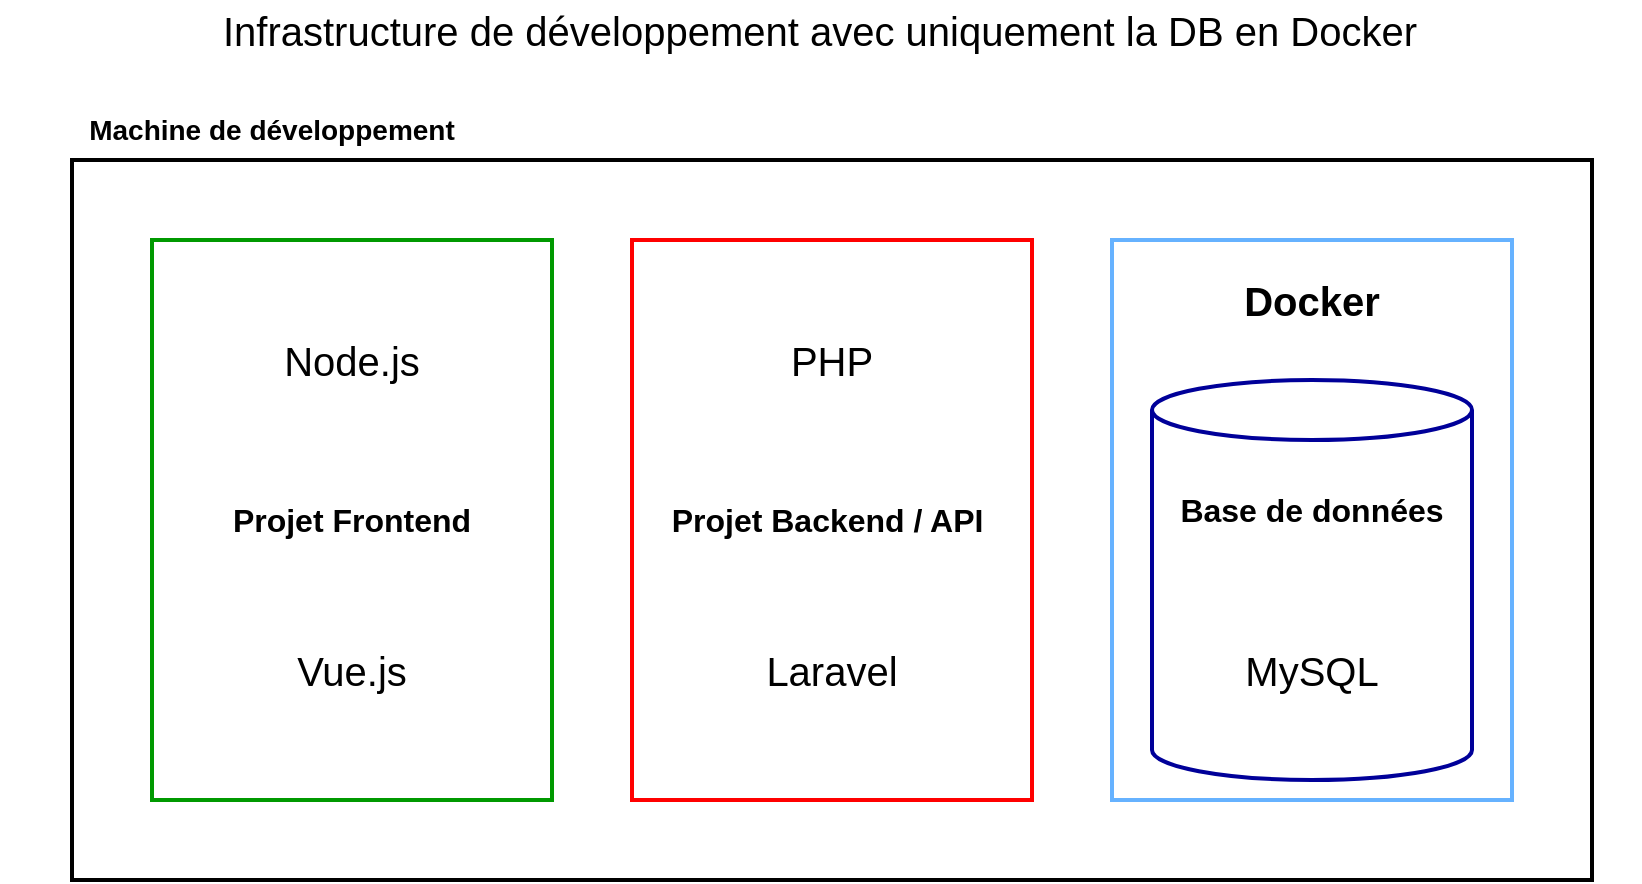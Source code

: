 <mxfile version="17.4.2" type="device"><diagram id="IphXb4ngR9LQ5Onf6Jql" name="Infrastructure DB Docker"><mxGraphModel dx="1038" dy="641" grid="1" gridSize="10" guides="1" tooltips="1" connect="1" arrows="1" fold="1" page="1" pageScale="1" pageWidth="827" pageHeight="1169" math="0" shadow="0"><root><mxCell id="6w76R66wao4fc9BbGWT0-0"/><mxCell id="6w76R66wao4fc9BbGWT0-1" parent="6w76R66wao4fc9BbGWT0-0"/><mxCell id="PesUeYUFgl1bPEIfI6d_-10" value="" style="rounded=0;whiteSpace=wrap;html=1;fontSize=14;strokeWidth=2;fillColor=none;strokeColor=#66B2FF;" parent="6w76R66wao4fc9BbGWT0-1" vertex="1"><mxGeometry x="560" y="120" width="200" height="280" as="geometry"/></mxCell><mxCell id="4o64c1W8J5Tks0wh0ibY-0" value="Infrastructure de développement avec uniquement la DB en Docker" style="text;html=1;strokeColor=none;fillColor=none;align=center;verticalAlign=middle;whiteSpace=wrap;rounded=0;fontSize=20;" parent="6w76R66wao4fc9BbGWT0-1" vertex="1"><mxGeometry x="4" width="820" height="30" as="geometry"/></mxCell><mxCell id="PesUeYUFgl1bPEIfI6d_-0" value="" style="rounded=0;whiteSpace=wrap;html=1;fillColor=none;strokeWidth=2;" parent="6w76R66wao4fc9BbGWT0-1" vertex="1"><mxGeometry x="40" y="80" width="760" height="360" as="geometry"/></mxCell><mxCell id="PesUeYUFgl1bPEIfI6d_-1" value="&lt;span style=&quot;font-size: 14px;&quot;&gt;Machine de développement&lt;/span&gt;" style="text;html=1;strokeColor=none;fillColor=none;align=center;verticalAlign=middle;whiteSpace=wrap;rounded=0;fontStyle=1;fontSize=14;" parent="6w76R66wao4fc9BbGWT0-1" vertex="1"><mxGeometry x="40" y="50" width="200" height="30" as="geometry"/></mxCell><mxCell id="PesUeYUFgl1bPEIfI6d_-4" value="" style="shape=cylinder3;whiteSpace=wrap;html=1;boundedLbl=1;backgroundOutline=1;size=15;strokeWidth=2;fillColor=none;fontSize=14;strokeColor=#000099;" parent="6w76R66wao4fc9BbGWT0-1" vertex="1"><mxGeometry x="580" y="190" width="160" height="200" as="geometry"/></mxCell><mxCell id="PesUeYUFgl1bPEIfI6d_-7" value="" style="shape=image;verticalLabelPosition=bottom;labelBackgroundColor=default;verticalAlign=top;aspect=fixed;imageAspect=0;image=https://cdn.freelogovectors.net/svg05/laravel-logo.svg;" parent="6w76R66wao4fc9BbGWT0-1" vertex="1"><mxGeometry x="380" y="280" width="80" height="80" as="geometry"/></mxCell><mxCell id="6_EQNNHokINfuR3dpp7I-0" value="Base de données" style="text;html=1;strokeColor=none;fillColor=none;align=center;verticalAlign=middle;whiteSpace=wrap;rounded=0;fontSize=16;fontStyle=1" parent="6w76R66wao4fc9BbGWT0-1" vertex="1"><mxGeometry x="580" y="240" width="160" height="30" as="geometry"/></mxCell><mxCell id="1oCLDfSPFRFnORlsONhO-0" value="&lt;font style=&quot;font-size: 16px&quot;&gt;Projet Frontend&lt;/font&gt;" style="rounded=0;whiteSpace=wrap;html=1;strokeWidth=2;fillColor=none;fontSize=16;strokeColor=#009900;fontStyle=1" parent="6w76R66wao4fc9BbGWT0-1" vertex="1"><mxGeometry x="80" y="120" width="200" height="280" as="geometry"/></mxCell><mxCell id="1oCLDfSPFRFnORlsONhO-1" value="Projet Backend / API&amp;nbsp;" style="rounded=0;whiteSpace=wrap;html=1;strokeWidth=2;fillColor=none;fontSize=16;strokeColor=#FF0000;fontStyle=1" parent="6w76R66wao4fc9BbGWT0-1" vertex="1"><mxGeometry x="320" y="120" width="200" height="280" as="geometry"/></mxCell><mxCell id="1oCLDfSPFRFnORlsONhO-2" value="Node.js" style="text;html=1;strokeColor=none;fillColor=none;align=center;verticalAlign=middle;whiteSpace=wrap;rounded=0;fontSize=20;" parent="6w76R66wao4fc9BbGWT0-1" vertex="1"><mxGeometry x="80" y="165" width="200" height="30" as="geometry"/></mxCell><mxCell id="1oCLDfSPFRFnORlsONhO-3" value="Vue.js" style="text;html=1;strokeColor=none;fillColor=none;align=center;verticalAlign=middle;whiteSpace=wrap;rounded=0;fontSize=20;" parent="6w76R66wao4fc9BbGWT0-1" vertex="1"><mxGeometry x="80" y="320" width="200" height="30" as="geometry"/></mxCell><mxCell id="1oCLDfSPFRFnORlsONhO-4" value="PHP" style="text;html=1;strokeColor=none;fillColor=none;align=center;verticalAlign=middle;whiteSpace=wrap;rounded=0;fontSize=20;" parent="6w76R66wao4fc9BbGWT0-1" vertex="1"><mxGeometry x="320" y="165" width="200" height="30" as="geometry"/></mxCell><mxCell id="1oCLDfSPFRFnORlsONhO-5" value="Laravel" style="text;html=1;strokeColor=none;fillColor=none;align=center;verticalAlign=middle;whiteSpace=wrap;rounded=0;fontSize=20;" parent="6w76R66wao4fc9BbGWT0-1" vertex="1"><mxGeometry x="320" y="320" width="200" height="30" as="geometry"/></mxCell><mxCell id="1oCLDfSPFRFnORlsONhO-6" value="MySQL" style="text;html=1;strokeColor=none;fillColor=none;align=center;verticalAlign=middle;whiteSpace=wrap;rounded=0;fontSize=20;" parent="6w76R66wao4fc9BbGWT0-1" vertex="1"><mxGeometry x="580" y="320" width="160" height="30" as="geometry"/></mxCell><mxCell id="1oCLDfSPFRFnORlsONhO-7" value="Docker" style="text;html=1;strokeColor=none;fillColor=none;align=center;verticalAlign=middle;whiteSpace=wrap;rounded=0;fontSize=20;fontStyle=1" parent="6w76R66wao4fc9BbGWT0-1" vertex="1"><mxGeometry x="560" y="135" width="200" height="30" as="geometry"/></mxCell></root></mxGraphModel></diagram></mxfile>